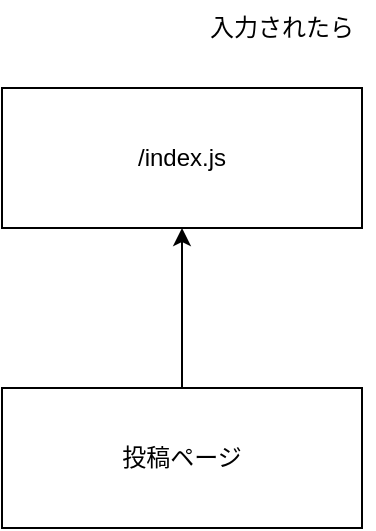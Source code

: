 <mxfile version="13.1.3">
    <diagram id="6hGFLwfOUW9BJ-s0fimq" name="Page-1">
        <mxGraphModel dx="579" dy="451" grid="1" gridSize="10" guides="1" tooltips="1" connect="1" arrows="1" fold="1" page="1" pageScale="1" pageWidth="827" pageHeight="1169" math="0" shadow="0">
            <root>
                <mxCell id="0"/>
                <mxCell id="1" parent="0"/>
                <mxCell id="4" value="" style="edgeStyle=orthogonalEdgeStyle;rounded=0;orthogonalLoop=1;jettySize=auto;html=1;" edge="1" parent="1" source="2" target="3">
                    <mxGeometry relative="1" as="geometry"/>
                </mxCell>
                <mxCell id="2" value="投稿ページ" style="rounded=0;whiteSpace=wrap;html=1;" vertex="1" parent="1">
                    <mxGeometry x="150" y="410" width="180" height="70" as="geometry"/>
                </mxCell>
                <mxCell id="3" value="/index.js" style="rounded=0;whiteSpace=wrap;html=1;" vertex="1" parent="1">
                    <mxGeometry x="150" y="260" width="180" height="70" as="geometry"/>
                </mxCell>
                <mxCell id="5" value="入力されたら" style="text;html=1;strokeColor=none;fillColor=none;align=center;verticalAlign=middle;whiteSpace=wrap;rounded=0;shadow=1;comic=1;glass=1;" vertex="1" parent="1">
                    <mxGeometry x="250" y="220" width="80" height="20" as="geometry"/>
                </mxCell>
            </root>
        </mxGraphModel>
    </diagram>
</mxfile>